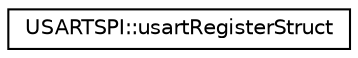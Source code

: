 digraph "Graphical Class Hierarchy"
{
  edge [fontname="Helvetica",fontsize="10",labelfontname="Helvetica",labelfontsize="10"];
  node [fontname="Helvetica",fontsize="10",shape=record];
  rankdir="LR";
  Node1 [label="USARTSPI::usartRegisterStruct",height=0.2,width=0.4,color="black", fillcolor="white", style="filled",URL="$struct_u_s_a_r_t_s_p_i_1_1usart_register_struct.html"];
}
